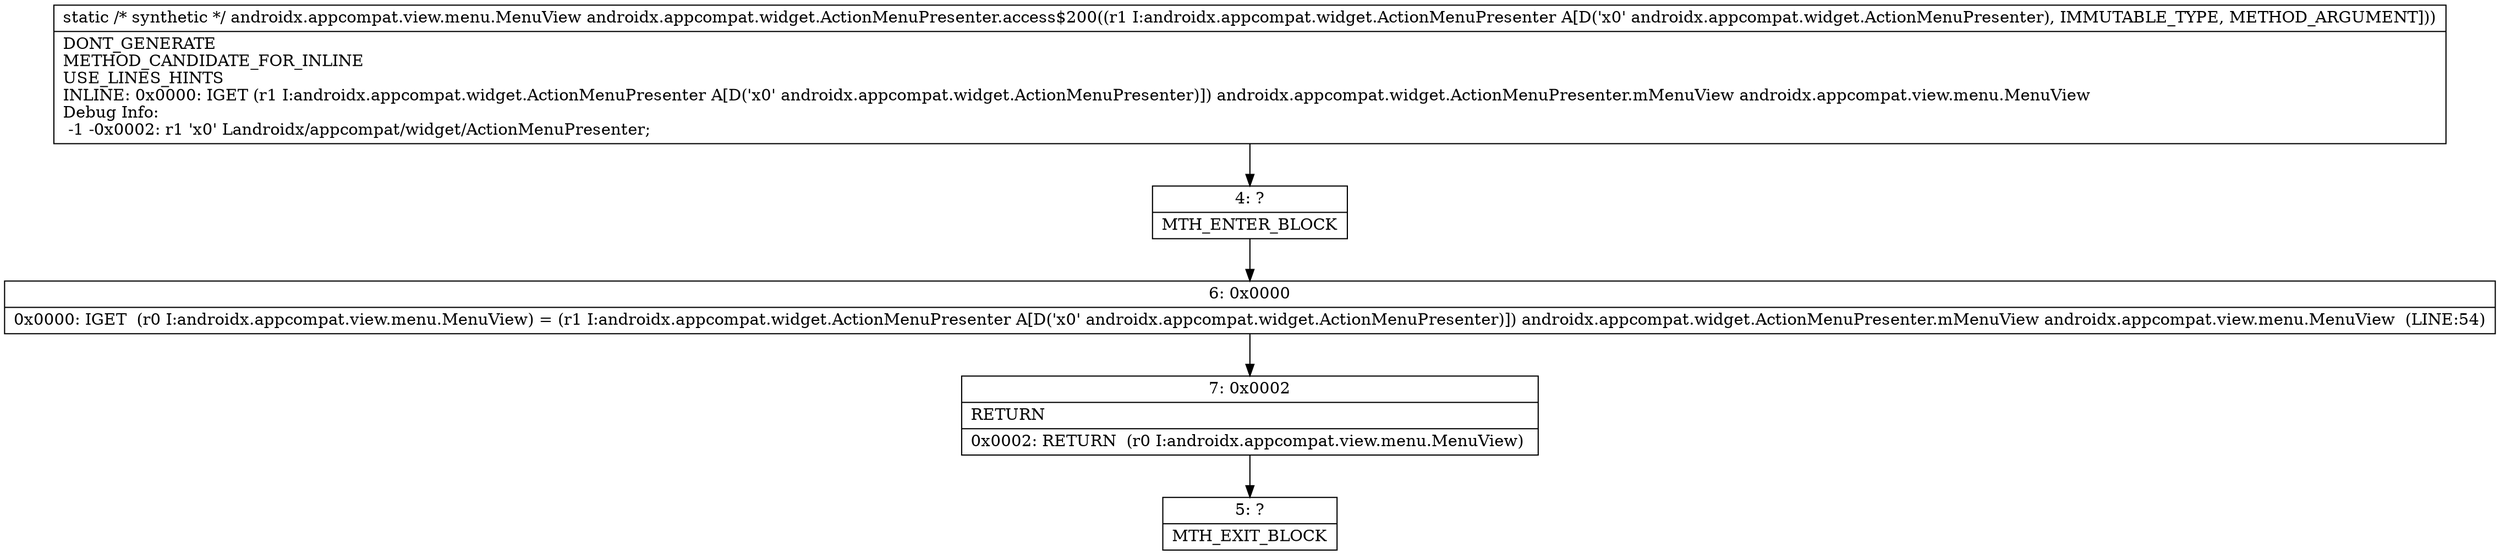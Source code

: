 digraph "CFG forandroidx.appcompat.widget.ActionMenuPresenter.access$200(Landroidx\/appcompat\/widget\/ActionMenuPresenter;)Landroidx\/appcompat\/view\/menu\/MenuView;" {
Node_4 [shape=record,label="{4\:\ ?|MTH_ENTER_BLOCK\l}"];
Node_6 [shape=record,label="{6\:\ 0x0000|0x0000: IGET  (r0 I:androidx.appcompat.view.menu.MenuView) = (r1 I:androidx.appcompat.widget.ActionMenuPresenter A[D('x0' androidx.appcompat.widget.ActionMenuPresenter)]) androidx.appcompat.widget.ActionMenuPresenter.mMenuView androidx.appcompat.view.menu.MenuView  (LINE:54)\l}"];
Node_7 [shape=record,label="{7\:\ 0x0002|RETURN\l|0x0002: RETURN  (r0 I:androidx.appcompat.view.menu.MenuView) \l}"];
Node_5 [shape=record,label="{5\:\ ?|MTH_EXIT_BLOCK\l}"];
MethodNode[shape=record,label="{static \/* synthetic *\/ androidx.appcompat.view.menu.MenuView androidx.appcompat.widget.ActionMenuPresenter.access$200((r1 I:androidx.appcompat.widget.ActionMenuPresenter A[D('x0' androidx.appcompat.widget.ActionMenuPresenter), IMMUTABLE_TYPE, METHOD_ARGUMENT]))  | DONT_GENERATE\lMETHOD_CANDIDATE_FOR_INLINE\lUSE_LINES_HINTS\lINLINE: 0x0000: IGET  (r1 I:androidx.appcompat.widget.ActionMenuPresenter A[D('x0' androidx.appcompat.widget.ActionMenuPresenter)]) androidx.appcompat.widget.ActionMenuPresenter.mMenuView androidx.appcompat.view.menu.MenuView\lDebug Info:\l  \-1 \-0x0002: r1 'x0' Landroidx\/appcompat\/widget\/ActionMenuPresenter;\l}"];
MethodNode -> Node_4;Node_4 -> Node_6;
Node_6 -> Node_7;
Node_7 -> Node_5;
}

